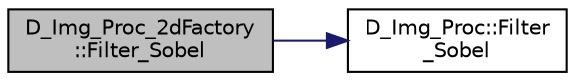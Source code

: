 digraph "D_Img_Proc_2dFactory::Filter_Sobel"
{
 // LATEX_PDF_SIZE
  edge [fontname="Helvetica",fontsize="10",labelfontname="Helvetica",labelfontsize="10"];
  node [fontname="Helvetica",fontsize="10",shape=record];
  rankdir="LR";
  Node1 [label="D_Img_Proc_2dFactory\l::Filter_Sobel",height=0.2,width=0.4,color="black", fillcolor="grey75", style="filled", fontcolor="black",tooltip=" "];
  Node1 -> Node2 [color="midnightblue",fontsize="10",style="solid",fontname="Helvetica"];
  Node2 [label="D_Img_Proc::Filter\l_Sobel",height=0.2,width=0.4,color="black", fillcolor="white", style="filled",URL="$class_d___img___proc.html#aaf24a7e83477e2be25d27a02ab0147f9",tooltip=" "];
}
